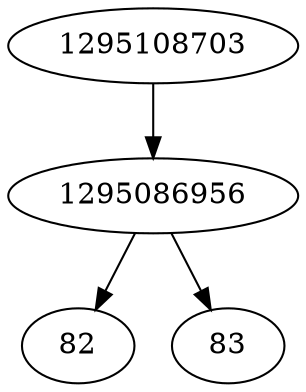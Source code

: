strict digraph  {
82;
83;
1295086956;
1295108703;
1295086956 -> 82;
1295086956 -> 83;
1295108703 -> 1295086956;
}
